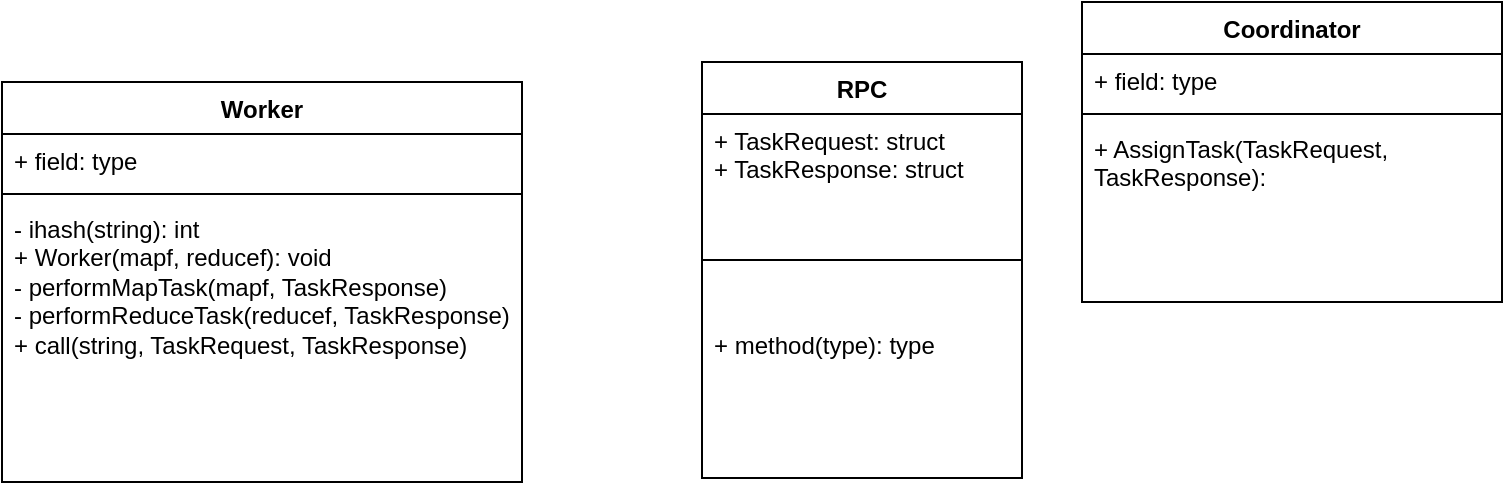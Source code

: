 <mxfile version="26.0.8">
  <diagram id="C5RBs43oDa-KdzZeNtuy" name="Page-1">
    <mxGraphModel dx="989" dy="565" grid="1" gridSize="10" guides="1" tooltips="1" connect="1" arrows="1" fold="1" page="1" pageScale="1" pageWidth="827" pageHeight="1169" math="0" shadow="0">
      <root>
        <mxCell id="WIyWlLk6GJQsqaUBKTNV-0" />
        <mxCell id="WIyWlLk6GJQsqaUBKTNV-1" parent="WIyWlLk6GJQsqaUBKTNV-0" />
        <mxCell id="sfC76M9ZS4Hi_MAeN-vg-0" value="Worker" style="swimlane;fontStyle=1;align=center;verticalAlign=top;childLayout=stackLayout;horizontal=1;startSize=26;horizontalStack=0;resizeParent=1;resizeParentMax=0;resizeLast=0;collapsible=1;marginBottom=0;whiteSpace=wrap;html=1;" vertex="1" parent="WIyWlLk6GJQsqaUBKTNV-1">
          <mxGeometry x="190" y="160" width="260" height="200" as="geometry" />
        </mxCell>
        <mxCell id="sfC76M9ZS4Hi_MAeN-vg-1" value="+ field: type" style="text;strokeColor=none;fillColor=none;align=left;verticalAlign=top;spacingLeft=4;spacingRight=4;overflow=hidden;rotatable=0;points=[[0,0.5],[1,0.5]];portConstraint=eastwest;whiteSpace=wrap;html=1;" vertex="1" parent="sfC76M9ZS4Hi_MAeN-vg-0">
          <mxGeometry y="26" width="260" height="26" as="geometry" />
        </mxCell>
        <mxCell id="sfC76M9ZS4Hi_MAeN-vg-2" value="" style="line;strokeWidth=1;fillColor=none;align=left;verticalAlign=middle;spacingTop=-1;spacingLeft=3;spacingRight=3;rotatable=0;labelPosition=right;points=[];portConstraint=eastwest;strokeColor=inherit;" vertex="1" parent="sfC76M9ZS4Hi_MAeN-vg-0">
          <mxGeometry y="52" width="260" height="8" as="geometry" />
        </mxCell>
        <mxCell id="sfC76M9ZS4Hi_MAeN-vg-3" value="- ihash(string): int&lt;div&gt;+ Worker(mapf, reducef): void&lt;/div&gt;&lt;div&gt;- performMapTask(mapf, TaskResponse)&lt;/div&gt;&lt;div&gt;- performReduceTask(reducef, TaskResponse)&lt;/div&gt;&lt;div&gt;+ call(string, TaskRequest, TaskResponse)&lt;/div&gt;" style="text;strokeColor=none;fillColor=none;align=left;verticalAlign=top;spacingLeft=4;spacingRight=4;overflow=hidden;rotatable=0;points=[[0,0.5],[1,0.5]];portConstraint=eastwest;whiteSpace=wrap;html=1;" vertex="1" parent="sfC76M9ZS4Hi_MAeN-vg-0">
          <mxGeometry y="60" width="260" height="140" as="geometry" />
        </mxCell>
        <mxCell id="sfC76M9ZS4Hi_MAeN-vg-4" value="RPC" style="swimlane;fontStyle=1;align=center;verticalAlign=top;childLayout=stackLayout;horizontal=1;startSize=26;horizontalStack=0;resizeParent=1;resizeParentMax=0;resizeLast=0;collapsible=1;marginBottom=0;whiteSpace=wrap;html=1;" vertex="1" parent="WIyWlLk6GJQsqaUBKTNV-1">
          <mxGeometry x="540" y="150" width="160" height="208" as="geometry" />
        </mxCell>
        <mxCell id="sfC76M9ZS4Hi_MAeN-vg-5" value="+ TaskRequest: struct&lt;div&gt;+ TaskResponse: struct&lt;/div&gt;" style="text;strokeColor=none;fillColor=none;align=left;verticalAlign=top;spacingLeft=4;spacingRight=4;overflow=hidden;rotatable=0;points=[[0,0.5],[1,0.5]];portConstraint=eastwest;whiteSpace=wrap;html=1;" vertex="1" parent="sfC76M9ZS4Hi_MAeN-vg-4">
          <mxGeometry y="26" width="160" height="44" as="geometry" />
        </mxCell>
        <mxCell id="sfC76M9ZS4Hi_MAeN-vg-6" value="" style="line;strokeWidth=1;fillColor=none;align=left;verticalAlign=middle;spacingTop=-1;spacingLeft=3;spacingRight=3;rotatable=0;labelPosition=right;points=[];portConstraint=eastwest;strokeColor=inherit;" vertex="1" parent="sfC76M9ZS4Hi_MAeN-vg-4">
          <mxGeometry y="70" width="160" height="58" as="geometry" />
        </mxCell>
        <mxCell id="sfC76M9ZS4Hi_MAeN-vg-7" value="+ method(type): type" style="text;strokeColor=none;fillColor=none;align=left;verticalAlign=top;spacingLeft=4;spacingRight=4;overflow=hidden;rotatable=0;points=[[0,0.5],[1,0.5]];portConstraint=eastwest;whiteSpace=wrap;html=1;" vertex="1" parent="sfC76M9ZS4Hi_MAeN-vg-4">
          <mxGeometry y="128" width="160" height="80" as="geometry" />
        </mxCell>
        <mxCell id="sfC76M9ZS4Hi_MAeN-vg-8" value="Coordinator" style="swimlane;fontStyle=1;align=center;verticalAlign=top;childLayout=stackLayout;horizontal=1;startSize=26;horizontalStack=0;resizeParent=1;resizeParentMax=0;resizeLast=0;collapsible=1;marginBottom=0;whiteSpace=wrap;html=1;" vertex="1" parent="WIyWlLk6GJQsqaUBKTNV-1">
          <mxGeometry x="730" y="120" width="210" height="150" as="geometry">
            <mxRectangle x="590" y="160" width="100" height="30" as="alternateBounds" />
          </mxGeometry>
        </mxCell>
        <mxCell id="sfC76M9ZS4Hi_MAeN-vg-9" value="+ field: type" style="text;strokeColor=none;fillColor=none;align=left;verticalAlign=top;spacingLeft=4;spacingRight=4;overflow=hidden;rotatable=0;points=[[0,0.5],[1,0.5]];portConstraint=eastwest;whiteSpace=wrap;html=1;" vertex="1" parent="sfC76M9ZS4Hi_MAeN-vg-8">
          <mxGeometry y="26" width="210" height="26" as="geometry" />
        </mxCell>
        <mxCell id="sfC76M9ZS4Hi_MAeN-vg-10" value="" style="line;strokeWidth=1;fillColor=none;align=left;verticalAlign=middle;spacingTop=-1;spacingLeft=3;spacingRight=3;rotatable=0;labelPosition=right;points=[];portConstraint=eastwest;strokeColor=inherit;" vertex="1" parent="sfC76M9ZS4Hi_MAeN-vg-8">
          <mxGeometry y="52" width="210" height="8" as="geometry" />
        </mxCell>
        <mxCell id="sfC76M9ZS4Hi_MAeN-vg-11" value="+ AssignTask(TaskRequest, TaskResponse):" style="text;strokeColor=none;fillColor=none;align=left;verticalAlign=top;spacingLeft=4;spacingRight=4;overflow=hidden;rotatable=0;points=[[0,0.5],[1,0.5]];portConstraint=eastwest;whiteSpace=wrap;html=1;" vertex="1" parent="sfC76M9ZS4Hi_MAeN-vg-8">
          <mxGeometry y="60" width="210" height="90" as="geometry" />
        </mxCell>
      </root>
    </mxGraphModel>
  </diagram>
</mxfile>
